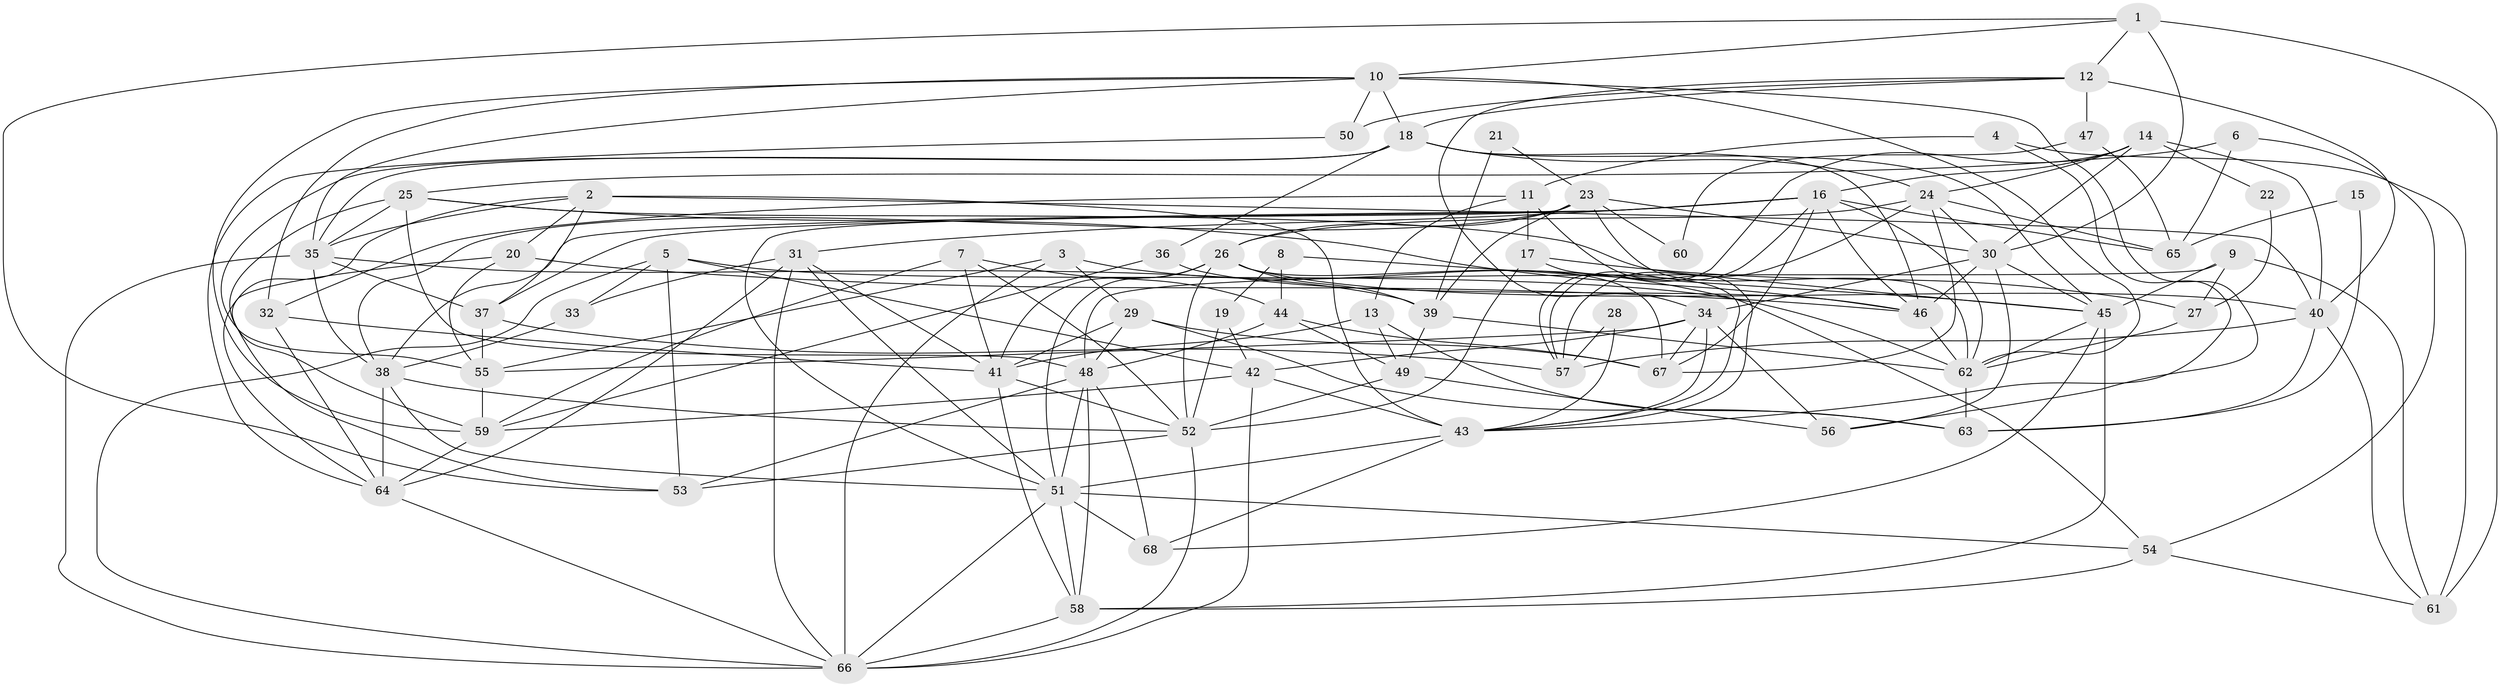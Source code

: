 // original degree distribution, {5: 0.2, 4: 0.2814814814814815, 2: 0.13333333333333333, 3: 0.2518518518518518, 6: 0.08888888888888889, 7: 0.037037037037037035, 8: 0.007407407407407408}
// Generated by graph-tools (version 1.1) at 2025/02/03/09/25 03:02:01]
// undirected, 68 vertices, 188 edges
graph export_dot {
graph [start="1"]
  node [color=gray90,style=filled];
  1;
  2;
  3;
  4;
  5;
  6;
  7;
  8;
  9;
  10;
  11;
  12;
  13;
  14;
  15;
  16;
  17;
  18;
  19;
  20;
  21;
  22;
  23;
  24;
  25;
  26;
  27;
  28;
  29;
  30;
  31;
  32;
  33;
  34;
  35;
  36;
  37;
  38;
  39;
  40;
  41;
  42;
  43;
  44;
  45;
  46;
  47;
  48;
  49;
  50;
  51;
  52;
  53;
  54;
  55;
  56;
  57;
  58;
  59;
  60;
  61;
  62;
  63;
  64;
  65;
  66;
  67;
  68;
  1 -- 10 [weight=1.0];
  1 -- 12 [weight=1.0];
  1 -- 30 [weight=1.0];
  1 -- 53 [weight=1.0];
  1 -- 61 [weight=2.0];
  2 -- 20 [weight=1.0];
  2 -- 35 [weight=1.0];
  2 -- 37 [weight=1.0];
  2 -- 40 [weight=1.0];
  2 -- 43 [weight=2.0];
  2 -- 53 [weight=1.0];
  3 -- 29 [weight=1.0];
  3 -- 54 [weight=1.0];
  3 -- 55 [weight=1.0];
  3 -- 66 [weight=1.0];
  4 -- 11 [weight=2.0];
  4 -- 43 [weight=1.0];
  4 -- 61 [weight=1.0];
  5 -- 33 [weight=1.0];
  5 -- 42 [weight=1.0];
  5 -- 53 [weight=1.0];
  5 -- 62 [weight=1.0];
  5 -- 66 [weight=1.0];
  6 -- 25 [weight=1.0];
  6 -- 54 [weight=1.0];
  6 -- 65 [weight=1.0];
  7 -- 41 [weight=1.0];
  7 -- 44 [weight=1.0];
  7 -- 52 [weight=1.0];
  7 -- 59 [weight=1.0];
  8 -- 19 [weight=1.0];
  8 -- 44 [weight=1.0];
  8 -- 45 [weight=1.0];
  9 -- 27 [weight=1.0];
  9 -- 45 [weight=1.0];
  9 -- 48 [weight=1.0];
  9 -- 61 [weight=1.0];
  10 -- 18 [weight=1.0];
  10 -- 32 [weight=1.0];
  10 -- 35 [weight=1.0];
  10 -- 50 [weight=1.0];
  10 -- 56 [weight=1.0];
  10 -- 59 [weight=1.0];
  10 -- 62 [weight=1.0];
  11 -- 13 [weight=1.0];
  11 -- 17 [weight=1.0];
  11 -- 32 [weight=1.0];
  11 -- 43 [weight=1.0];
  12 -- 18 [weight=1.0];
  12 -- 34 [weight=1.0];
  12 -- 40 [weight=1.0];
  12 -- 47 [weight=2.0];
  12 -- 50 [weight=1.0];
  13 -- 41 [weight=1.0];
  13 -- 49 [weight=1.0];
  13 -- 63 [weight=1.0];
  14 -- 16 [weight=1.0];
  14 -- 22 [weight=1.0];
  14 -- 24 [weight=1.0];
  14 -- 30 [weight=1.0];
  14 -- 40 [weight=1.0];
  14 -- 57 [weight=1.0];
  15 -- 63 [weight=1.0];
  15 -- 65 [weight=1.0];
  16 -- 31 [weight=1.0];
  16 -- 37 [weight=1.0];
  16 -- 38 [weight=1.0];
  16 -- 46 [weight=1.0];
  16 -- 57 [weight=1.0];
  16 -- 62 [weight=1.0];
  16 -- 65 [weight=1.0];
  16 -- 67 [weight=1.0];
  17 -- 27 [weight=1.0];
  17 -- 43 [weight=1.0];
  17 -- 52 [weight=2.0];
  18 -- 24 [weight=1.0];
  18 -- 35 [weight=1.0];
  18 -- 36 [weight=1.0];
  18 -- 45 [weight=1.0];
  18 -- 46 [weight=1.0];
  18 -- 55 [weight=1.0];
  19 -- 42 [weight=1.0];
  19 -- 52 [weight=1.0];
  20 -- 46 [weight=1.0];
  20 -- 55 [weight=1.0];
  20 -- 64 [weight=1.0];
  21 -- 23 [weight=1.0];
  21 -- 39 [weight=2.0];
  22 -- 27 [weight=1.0];
  23 -- 26 [weight=1.0];
  23 -- 30 [weight=1.0];
  23 -- 38 [weight=1.0];
  23 -- 39 [weight=1.0];
  23 -- 51 [weight=1.0];
  23 -- 60 [weight=2.0];
  23 -- 62 [weight=1.0];
  24 -- 26 [weight=1.0];
  24 -- 30 [weight=1.0];
  24 -- 57 [weight=1.0];
  24 -- 65 [weight=1.0];
  24 -- 67 [weight=1.0];
  25 -- 35 [weight=1.0];
  25 -- 45 [weight=1.0];
  25 -- 46 [weight=1.0];
  25 -- 48 [weight=2.0];
  25 -- 59 [weight=1.0];
  26 -- 39 [weight=1.0];
  26 -- 40 [weight=1.0];
  26 -- 41 [weight=1.0];
  26 -- 51 [weight=1.0];
  26 -- 52 [weight=1.0];
  26 -- 67 [weight=1.0];
  27 -- 62 [weight=1.0];
  28 -- 43 [weight=1.0];
  28 -- 57 [weight=1.0];
  29 -- 41 [weight=2.0];
  29 -- 48 [weight=1.0];
  29 -- 63 [weight=1.0];
  29 -- 67 [weight=1.0];
  30 -- 34 [weight=1.0];
  30 -- 45 [weight=1.0];
  30 -- 46 [weight=1.0];
  30 -- 56 [weight=1.0];
  31 -- 33 [weight=1.0];
  31 -- 41 [weight=1.0];
  31 -- 51 [weight=1.0];
  31 -- 64 [weight=1.0];
  31 -- 66 [weight=1.0];
  32 -- 41 [weight=1.0];
  32 -- 64 [weight=1.0];
  33 -- 38 [weight=1.0];
  34 -- 42 [weight=1.0];
  34 -- 43 [weight=1.0];
  34 -- 55 [weight=1.0];
  34 -- 56 [weight=1.0];
  34 -- 67 [weight=1.0];
  35 -- 37 [weight=1.0];
  35 -- 38 [weight=1.0];
  35 -- 39 [weight=1.0];
  35 -- 66 [weight=1.0];
  36 -- 46 [weight=1.0];
  36 -- 59 [weight=1.0];
  37 -- 55 [weight=1.0];
  37 -- 57 [weight=1.0];
  38 -- 51 [weight=1.0];
  38 -- 52 [weight=1.0];
  38 -- 64 [weight=1.0];
  39 -- 49 [weight=1.0];
  39 -- 62 [weight=1.0];
  40 -- 57 [weight=1.0];
  40 -- 61 [weight=1.0];
  40 -- 63 [weight=1.0];
  41 -- 52 [weight=1.0];
  41 -- 58 [weight=1.0];
  42 -- 43 [weight=1.0];
  42 -- 59 [weight=1.0];
  42 -- 66 [weight=1.0];
  43 -- 51 [weight=1.0];
  43 -- 68 [weight=1.0];
  44 -- 48 [weight=1.0];
  44 -- 49 [weight=1.0];
  44 -- 67 [weight=1.0];
  45 -- 58 [weight=1.0];
  45 -- 62 [weight=1.0];
  45 -- 68 [weight=1.0];
  46 -- 62 [weight=1.0];
  47 -- 60 [weight=1.0];
  47 -- 65 [weight=1.0];
  48 -- 51 [weight=1.0];
  48 -- 53 [weight=1.0];
  48 -- 58 [weight=1.0];
  48 -- 68 [weight=1.0];
  49 -- 52 [weight=1.0];
  49 -- 56 [weight=1.0];
  50 -- 64 [weight=1.0];
  51 -- 54 [weight=2.0];
  51 -- 58 [weight=1.0];
  51 -- 66 [weight=1.0];
  51 -- 68 [weight=1.0];
  52 -- 53 [weight=1.0];
  52 -- 66 [weight=1.0];
  54 -- 58 [weight=1.0];
  54 -- 61 [weight=1.0];
  55 -- 59 [weight=1.0];
  58 -- 66 [weight=1.0];
  59 -- 64 [weight=1.0];
  62 -- 63 [weight=1.0];
  64 -- 66 [weight=1.0];
}
